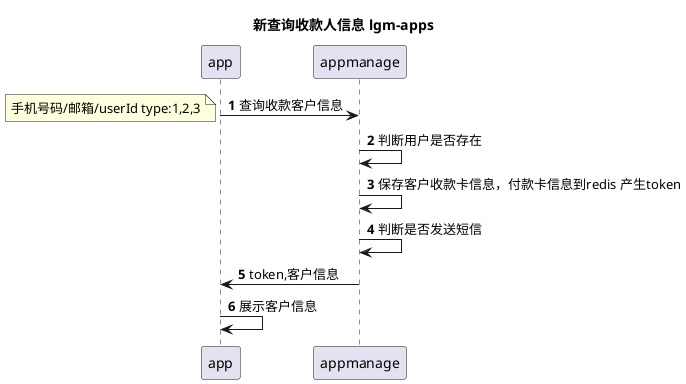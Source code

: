 @startuml
autonumber
title:新查询收款人信息 lgm-apps
app->appmanage:查询收款客户信息
note left:手机号码/邮箱/userId type:1,2,3
appmanage->appmanage:判断用户是否存在
appmanage->appmanage:保存客户收款卡信息，付款卡信息到redis 产生token
appmanage->appmanage:判断是否发送短信
appmanage->app:token,客户信息
app->app:展示客户信息
@enduml